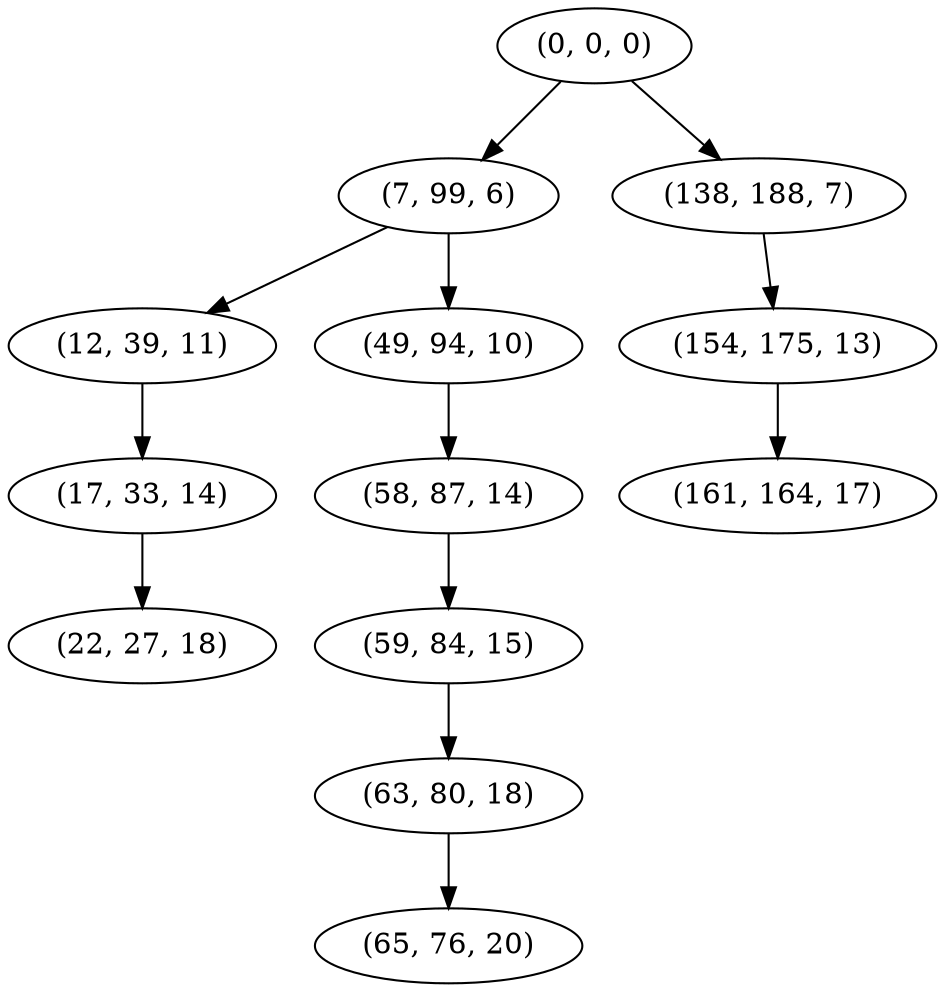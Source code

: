 digraph tree {
    "(0, 0, 0)";
    "(7, 99, 6)";
    "(12, 39, 11)";
    "(17, 33, 14)";
    "(22, 27, 18)";
    "(49, 94, 10)";
    "(58, 87, 14)";
    "(59, 84, 15)";
    "(63, 80, 18)";
    "(65, 76, 20)";
    "(138, 188, 7)";
    "(154, 175, 13)";
    "(161, 164, 17)";
    "(0, 0, 0)" -> "(7, 99, 6)";
    "(0, 0, 0)" -> "(138, 188, 7)";
    "(7, 99, 6)" -> "(12, 39, 11)";
    "(7, 99, 6)" -> "(49, 94, 10)";
    "(12, 39, 11)" -> "(17, 33, 14)";
    "(17, 33, 14)" -> "(22, 27, 18)";
    "(49, 94, 10)" -> "(58, 87, 14)";
    "(58, 87, 14)" -> "(59, 84, 15)";
    "(59, 84, 15)" -> "(63, 80, 18)";
    "(63, 80, 18)" -> "(65, 76, 20)";
    "(138, 188, 7)" -> "(154, 175, 13)";
    "(154, 175, 13)" -> "(161, 164, 17)";
}
